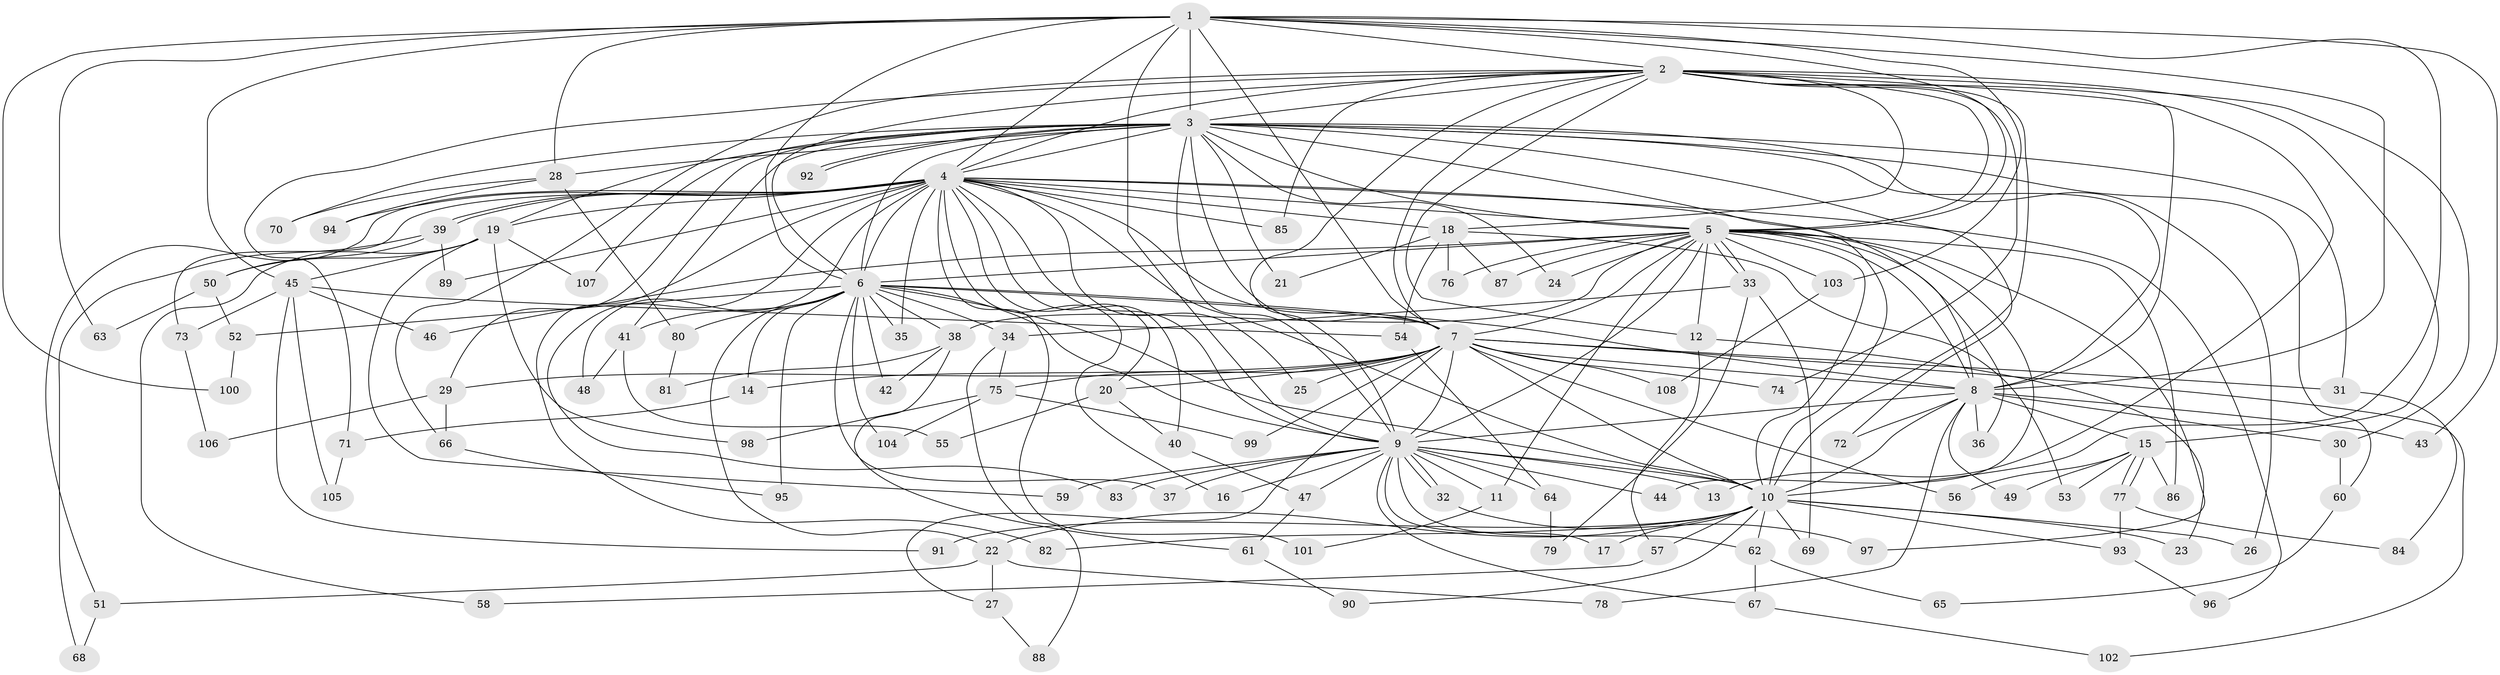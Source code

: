 // coarse degree distribution, {10: 0.015625, 13: 0.015625, 14: 0.015625, 43: 0.015625, 16: 0.015625, 19: 0.015625, 4: 0.109375, 2: 0.328125, 3: 0.234375, 7: 0.046875, 1: 0.109375, 6: 0.015625, 5: 0.0625}
// Generated by graph-tools (version 1.1) at 2025/17/03/04/25 18:17:48]
// undirected, 108 vertices, 241 edges
graph export_dot {
graph [start="1"]
  node [color=gray90,style=filled];
  1;
  2;
  3;
  4;
  5;
  6;
  7;
  8;
  9;
  10;
  11;
  12;
  13;
  14;
  15;
  16;
  17;
  18;
  19;
  20;
  21;
  22;
  23;
  24;
  25;
  26;
  27;
  28;
  29;
  30;
  31;
  32;
  33;
  34;
  35;
  36;
  37;
  38;
  39;
  40;
  41;
  42;
  43;
  44;
  45;
  46;
  47;
  48;
  49;
  50;
  51;
  52;
  53;
  54;
  55;
  56;
  57;
  58;
  59;
  60;
  61;
  62;
  63;
  64;
  65;
  66;
  67;
  68;
  69;
  70;
  71;
  72;
  73;
  74;
  75;
  76;
  77;
  78;
  79;
  80;
  81;
  82;
  83;
  84;
  85;
  86;
  87;
  88;
  89;
  90;
  91;
  92;
  93;
  94;
  95;
  96;
  97;
  98;
  99;
  100;
  101;
  102;
  103;
  104;
  105;
  106;
  107;
  108;
  1 -- 2;
  1 -- 3;
  1 -- 4;
  1 -- 5;
  1 -- 6;
  1 -- 7;
  1 -- 8;
  1 -- 9;
  1 -- 10;
  1 -- 28;
  1 -- 43;
  1 -- 45;
  1 -- 63;
  1 -- 100;
  1 -- 103;
  2 -- 3;
  2 -- 4;
  2 -- 5;
  2 -- 6;
  2 -- 7;
  2 -- 8;
  2 -- 9;
  2 -- 10;
  2 -- 12;
  2 -- 13;
  2 -- 15;
  2 -- 18;
  2 -- 30;
  2 -- 66;
  2 -- 71;
  2 -- 74;
  2 -- 85;
  3 -- 4;
  3 -- 5;
  3 -- 6;
  3 -- 7;
  3 -- 8;
  3 -- 9;
  3 -- 10;
  3 -- 19;
  3 -- 21;
  3 -- 24;
  3 -- 26;
  3 -- 28;
  3 -- 29;
  3 -- 31;
  3 -- 41;
  3 -- 60;
  3 -- 70;
  3 -- 72;
  3 -- 92;
  3 -- 92;
  3 -- 107;
  4 -- 5;
  4 -- 6;
  4 -- 7;
  4 -- 8;
  4 -- 9;
  4 -- 10;
  4 -- 16;
  4 -- 18;
  4 -- 19;
  4 -- 20;
  4 -- 25;
  4 -- 35;
  4 -- 39;
  4 -- 39;
  4 -- 40;
  4 -- 48;
  4 -- 51;
  4 -- 73;
  4 -- 82;
  4 -- 83;
  4 -- 85;
  4 -- 89;
  4 -- 94;
  4 -- 96;
  4 -- 101;
  5 -- 6;
  5 -- 7;
  5 -- 8;
  5 -- 9;
  5 -- 10;
  5 -- 11;
  5 -- 12;
  5 -- 24;
  5 -- 33;
  5 -- 33;
  5 -- 36;
  5 -- 38;
  5 -- 44;
  5 -- 46;
  5 -- 76;
  5 -- 86;
  5 -- 87;
  5 -- 97;
  5 -- 103;
  6 -- 7;
  6 -- 8;
  6 -- 9;
  6 -- 10;
  6 -- 14;
  6 -- 22;
  6 -- 34;
  6 -- 35;
  6 -- 37;
  6 -- 38;
  6 -- 41;
  6 -- 42;
  6 -- 52;
  6 -- 80;
  6 -- 95;
  6 -- 104;
  7 -- 8;
  7 -- 9;
  7 -- 10;
  7 -- 14;
  7 -- 20;
  7 -- 25;
  7 -- 27;
  7 -- 29;
  7 -- 31;
  7 -- 56;
  7 -- 74;
  7 -- 75;
  7 -- 99;
  7 -- 102;
  7 -- 108;
  8 -- 9;
  8 -- 10;
  8 -- 15;
  8 -- 30;
  8 -- 36;
  8 -- 43;
  8 -- 49;
  8 -- 72;
  8 -- 78;
  9 -- 10;
  9 -- 11;
  9 -- 13;
  9 -- 16;
  9 -- 17;
  9 -- 32;
  9 -- 32;
  9 -- 37;
  9 -- 44;
  9 -- 47;
  9 -- 59;
  9 -- 62;
  9 -- 64;
  9 -- 67;
  9 -- 83;
  10 -- 17;
  10 -- 22;
  10 -- 23;
  10 -- 26;
  10 -- 57;
  10 -- 62;
  10 -- 69;
  10 -- 82;
  10 -- 90;
  10 -- 91;
  10 -- 93;
  11 -- 101;
  12 -- 23;
  12 -- 57;
  14 -- 71;
  15 -- 49;
  15 -- 53;
  15 -- 56;
  15 -- 77;
  15 -- 77;
  15 -- 86;
  18 -- 21;
  18 -- 53;
  18 -- 54;
  18 -- 76;
  18 -- 87;
  19 -- 45;
  19 -- 50;
  19 -- 58;
  19 -- 59;
  19 -- 98;
  19 -- 107;
  20 -- 40;
  20 -- 55;
  22 -- 27;
  22 -- 51;
  22 -- 78;
  27 -- 88;
  28 -- 70;
  28 -- 80;
  28 -- 94;
  29 -- 66;
  29 -- 106;
  30 -- 60;
  31 -- 84;
  32 -- 97;
  33 -- 34;
  33 -- 69;
  33 -- 79;
  34 -- 75;
  34 -- 88;
  38 -- 42;
  38 -- 61;
  38 -- 81;
  39 -- 50;
  39 -- 68;
  39 -- 89;
  40 -- 47;
  41 -- 48;
  41 -- 55;
  45 -- 46;
  45 -- 54;
  45 -- 73;
  45 -- 91;
  45 -- 105;
  47 -- 61;
  50 -- 52;
  50 -- 63;
  51 -- 68;
  52 -- 100;
  54 -- 64;
  57 -- 58;
  60 -- 65;
  61 -- 90;
  62 -- 65;
  62 -- 67;
  64 -- 79;
  66 -- 95;
  67 -- 102;
  71 -- 105;
  73 -- 106;
  75 -- 98;
  75 -- 99;
  75 -- 104;
  77 -- 84;
  77 -- 93;
  80 -- 81;
  93 -- 96;
  103 -- 108;
}
